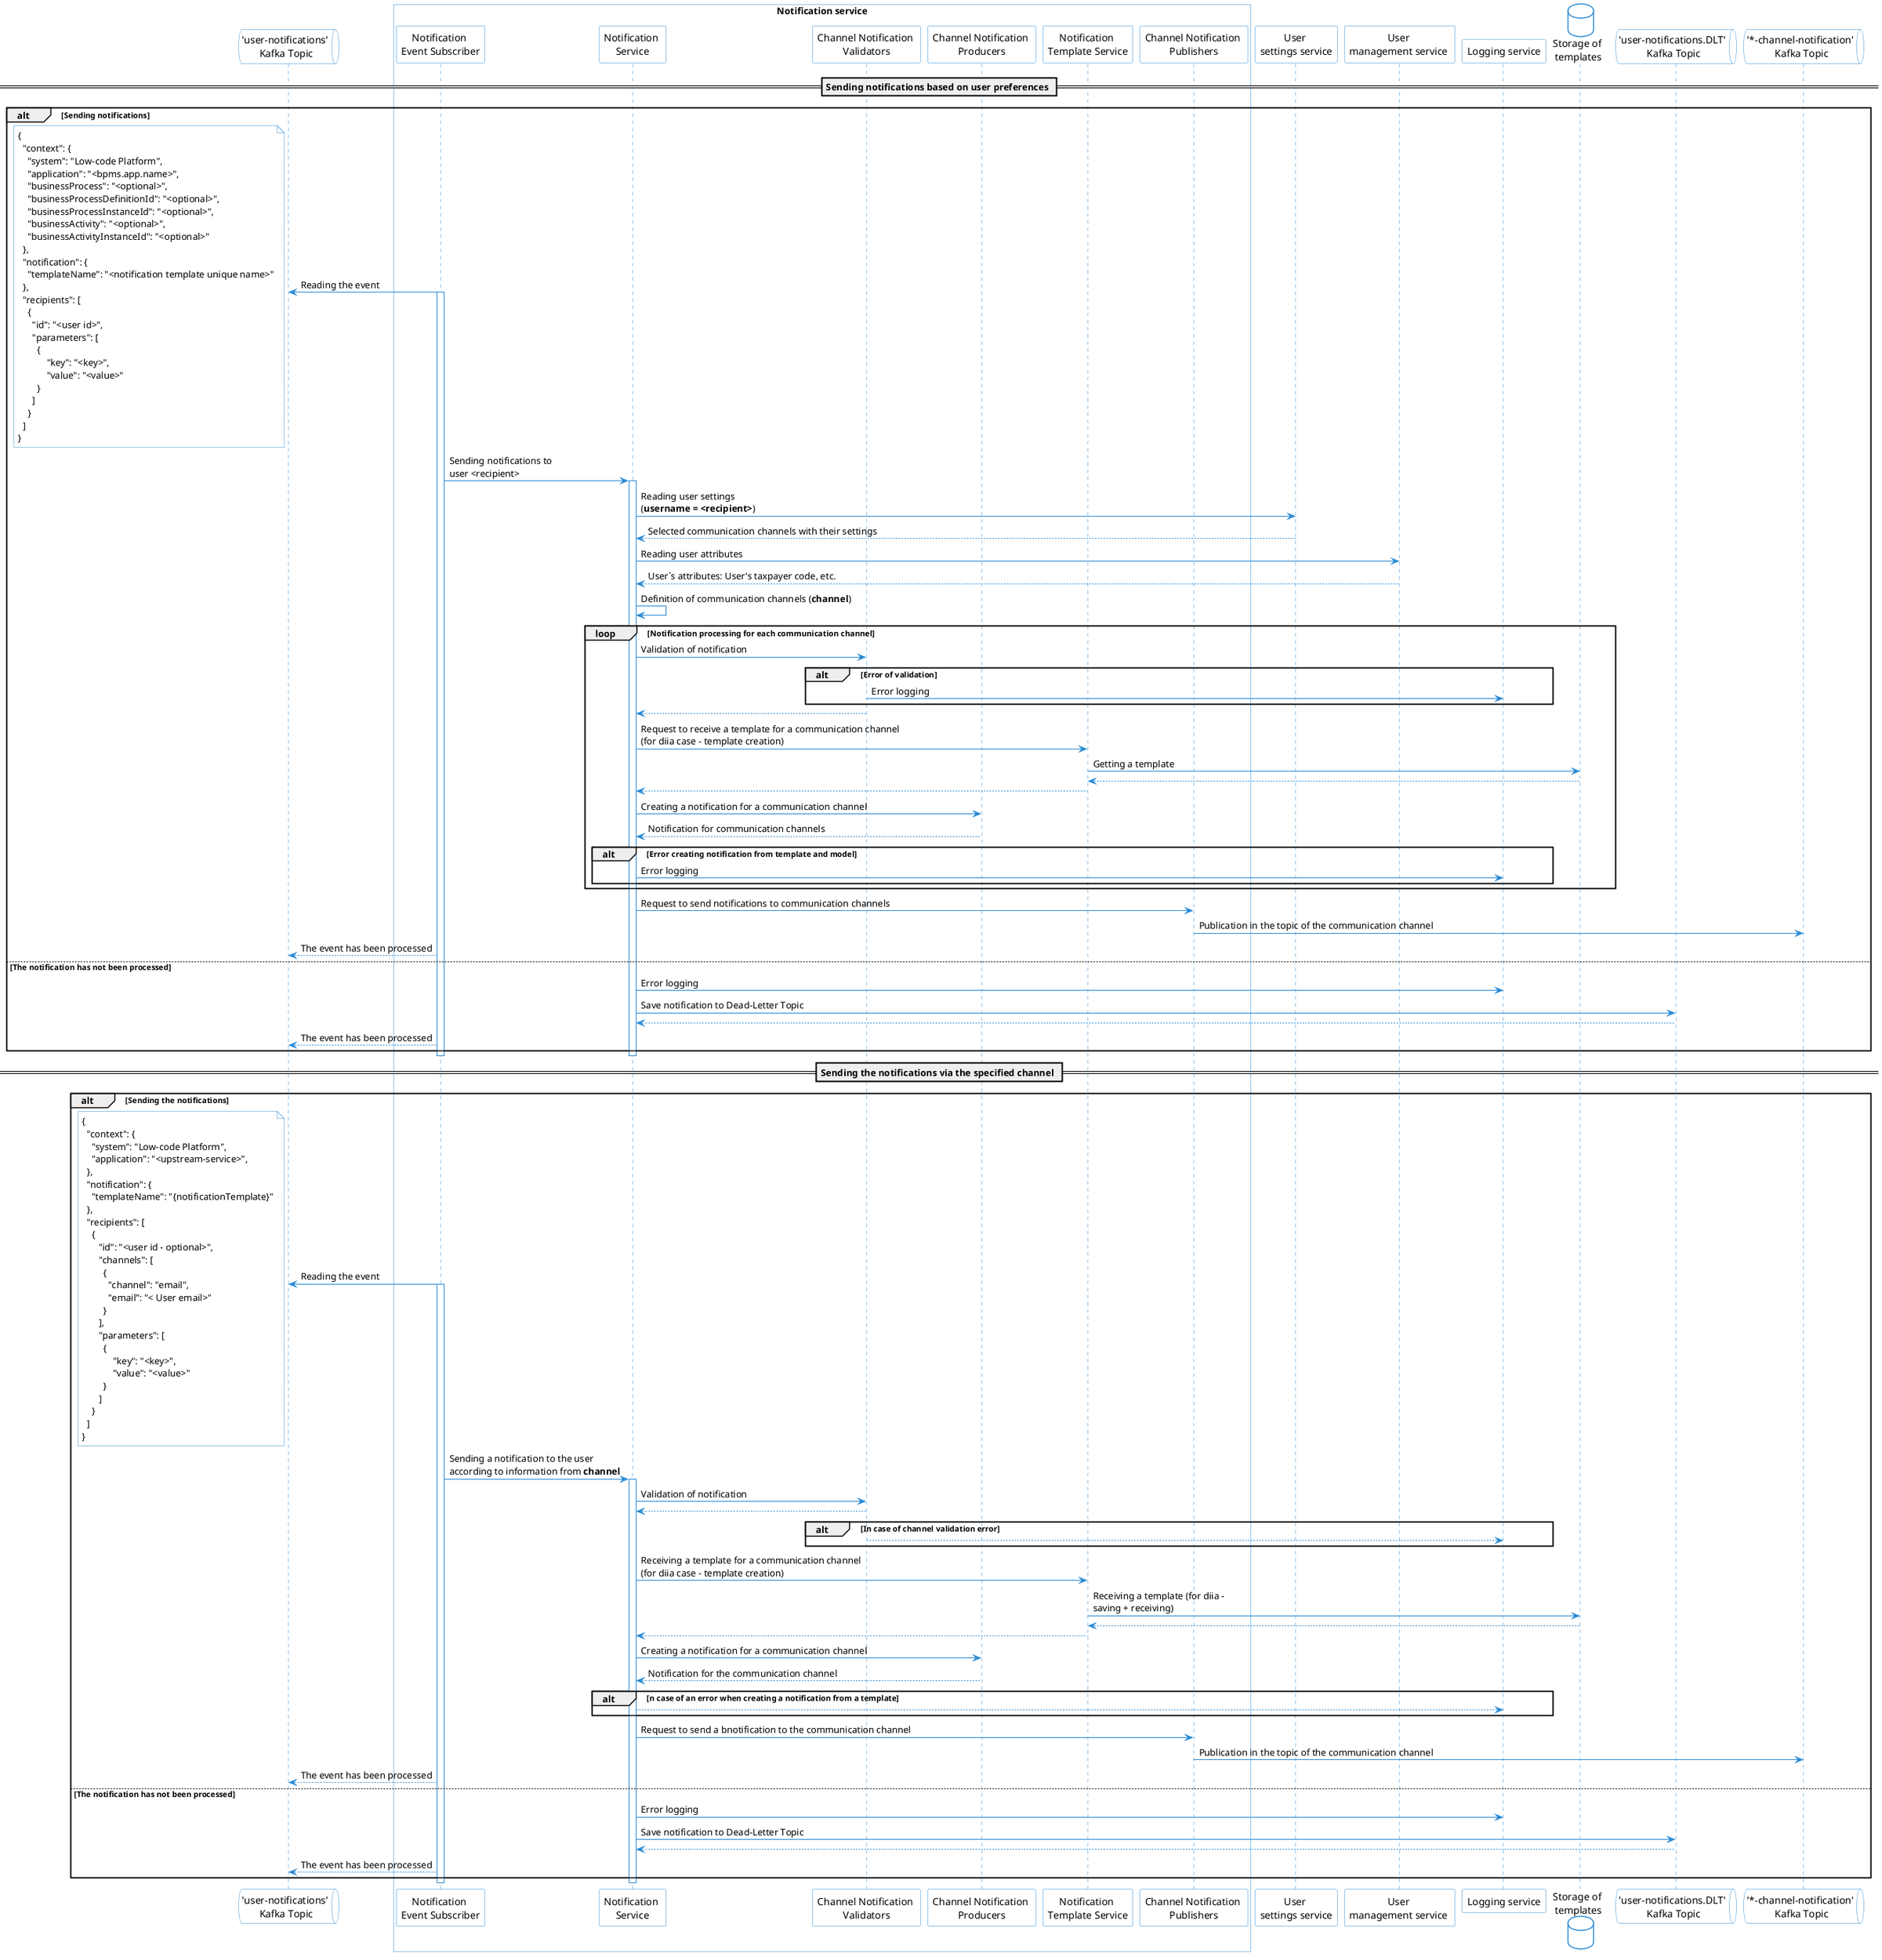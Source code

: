 @startuml
skinparam shadowing false
skinparam DatabaseBackgroundColor white
skinparam DatabaseBorderColor #2688d4
skinparam QueueBackgroundColor white
skinparam QueueBorderColor #2688d4
skinparam NoteBackgroundColor white
skinparam NoteBorderColor #2688d4
skinparam sequence {
    ArrowColor #2688d4
    ActorBorderColor #2688d4
    LifeLineBorderColor #2688d4
    ParticipantBorderColor #2688d4
    ParticipantBackgroundColor white
    BoxBorderColor #2688d4
    BoxBackgroundColor white
}

queue "'user-notifications'\n Kafka Topic" as user_notifications_kafka_topic

box "Notification service"
  participant "Notification \nEvent Subscriber" as notification_kafka_subscriber
  participant "Notification \nService" as notification_service
  participant "Channel Notification \nValidators" as notification_channel_validators
  participant "Channel Notification \nProducers" as notification_channel_producers
  participant "Notification \nTemplate Service" as notification_template_service
  participant "Channel Notification \nPublishers" as channel_notification_publishers
end box

participant "User \nsettings service" as user_settings_service
participant "User \nmanagement service " as keycloak
participant "Logging service" as logging_service
database "Storage of \ntemplates" as template_db

queue "'user-notifications.DLT'\n Kafka Topic" as user_notifications_dlt_kafka_topic
queue "'*-channel-notification'\n Kafka Topic" as channel_notification_topics

== Sending notifications based on user preferences ==
alt Sending notifications
notification_kafka_subscriber -> user_notifications_kafka_topic: Reading the event
    note left
      {
        "context": {
          "system": "Low-code Platform",
          "application": "<bpms.app.name>",
          "businessProcess": "<optional>",
          "businessProcessDefinitionId": "<optional>",
          "businessProcessInstanceId": "<optional>",
          "businessActivity": "<optional>",
          "businessActivityInstanceId": "<optional>"
        },
        "notification": {
          "templateName": "<notification template unique name>"
        },
        "recipients": [
          {
            "id": "<user id>",
            "parameters": [
              {
                  "key": "<key>",
                  "value": "<value>"
              }
            ]
          }
        ]
      }
    end note
activate notification_kafka_subscriber
notification_kafka_subscriber -> notification_service: Sending notifications to \nuser <recipient>
activate notification_service
  notification_service -> user_settings_service: Reading user settings \n(**username = <recipient>**)
  user_settings_service --> notification_service: Selected communication channels with their settings
  notification_service -> keycloak: Reading user attributes
  keycloak --> notification_service: User`s attributes: User's taxpayer code, etc.
  notification_service -> notification_service: Definition of communication channels (**channel**)
  loop Notification processing for each communication channel
  notification_service -> notification_channel_validators: Validation of notification
  alt Error of validation
    notification_channel_validators -> logging_service: Error logging
  end
  notification_channel_validators --> notification_service
  notification_service -> notification_template_service: Request to receive a template for a communication channel \n(for diia case - template creation)
  notification_template_service -> template_db: Getting a template
  template_db --> notification_template_service
  notification_template_service --> notification_service
  notification_service -> notification_channel_producers: Creating a notification for a communication channel
  notification_channel_producers --> notification_service: Notification for communication channels
  alt Error creating notification from template and model
    notification_service -> logging_service: Error logging
  end
  end
  notification_service -> channel_notification_publishers: Request to send notifications to communication channels
  channel_notification_publishers -> channel_notification_topics: Publication in the topic of the communication channel
  notification_kafka_subscriber --> user_notifications_kafka_topic: The event has been processed
else The notification has not been processed
  notification_service -> logging_service: Error logging
  notification_service -> user_notifications_dlt_kafka_topic: Save notification to Dead-Letter Topic
  user_notifications_dlt_kafka_topic --> notification_service
  notification_kafka_subscriber --> user_notifications_kafka_topic: The event has been processed
end
deactivate notification_service
deactivate notification_kafka_subscriber

== Sending the notifications via the specified channel ==

alt Sending the notifications
notification_kafka_subscriber -> user_notifications_kafka_topic: Reading the event
    note left
     {
       "context": {
         "system": "Low-code Platform",
         "application": "<upstream-service>",
       },
       "notification": {
         "templateName": "{notificationTemplate}"
       },
       "recipients": [
         {
            "id": "<user id - optional>",
            "channels": [
              {
                "channel": "email",
                "email": "< User email>"
              }
            ],
            "parameters": [
              {
                  "key": "<key>",
                  "value": "<value>"
              }
            ]
         }
       ]
     }
    end note
activate notification_kafka_subscriber
notification_kafka_subscriber -> notification_service: Sending a notification to the user \naccording to information from **channel**
activate notification_service
  notification_service -> notification_channel_validators: Validation of notification
  notification_channel_validators --> notification_service
    alt In case of channel validation error
      notification_channel_validators --> logging_service
    end
  notification_service -> notification_template_service: Receiving a template for a communication channel \n(for diia case - template creation)
  notification_template_service -> template_db: Receiving a template (for diia -\nsaving + receiving)
  template_db --> notification_template_service
  notification_template_service --> notification_service
  notification_service -> notification_channel_producers: Creating a notification for a communication channel
  notification_channel_producers --> notification_service: Notification for the communication channel
    alt n case of an error when creating a notification from a template
      notification_service --> logging_service
    end
  notification_service -> channel_notification_publishers: Request to send a bnotification to the communication channel
  channel_notification_publishers -> channel_notification_topics: Publication in the topic of the communication channel
  notification_kafka_subscriber --> user_notifications_kafka_topic: The event has been processed
else The notification has not been processed
  notification_service -> logging_service: Error logging
  notification_service -> user_notifications_dlt_kafka_topic: Save notification to Dead-Letter Topic
  user_notifications_dlt_kafka_topic --> notification_service
  notification_kafka_subscriber --> user_notifications_kafka_topic: The event has been processed
end
deactivate notification_service
deactivate notification_kafka_subscriber
@enduml

